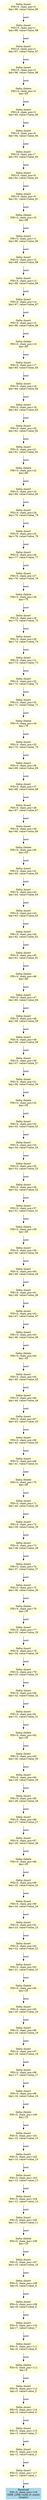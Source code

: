 digraph bwtree {
    node0[label="Delta::Insert\nPID=0, chain_pos=0\nkey=99, value=value_99"][style="filled"][color="lightyellow"][shape="ellipse"];
    node1[label="Delta::Insert\nPID=0, chain_pos=1\nkey=98, value=value_98"][style="filled"][color="lightyellow"][shape="ellipse"];
    node2[label="Delta::Insert\nPID=0, chain_pos=2\nkey=97, value=value_97"][style="filled"][color="lightyellow"][shape="ellipse"];
    node3[label="Delta::Insert\nPID=0, chain_pos=3\nkey=96, value=value_96"][style="filled"][color="lightyellow"][shape="ellipse"];
    node4[label="Delta::Delete\nPID=0, chain_pos=4\nkey=95"][style="filled"][color="lightyellow"][shape="ellipse"];
    node5[label="Delta::Insert\nPID=0, chain_pos=5\nkey=95, value=value_95"][style="filled"][color="lightyellow"][shape="ellipse"];
    node6[label="Delta::Insert\nPID=0, chain_pos=6\nkey=94, value=value_94"][style="filled"][color="lightyellow"][shape="ellipse"];
    node7[label="Delta::Insert\nPID=0, chain_pos=7\nkey=93, value=value_93"][style="filled"][color="lightyellow"][shape="ellipse"];
    node8[label="Delta::Insert\nPID=0, chain_pos=8\nkey=92, value=value_92"][style="filled"][color="lightyellow"][shape="ellipse"];
    node9[label="Delta::Insert\nPID=0, chain_pos=9\nkey=91, value=value_91"][style="filled"][color="lightyellow"][shape="ellipse"];
    node10[label="Delta::Delete\nPID=0, chain_pos=10\nkey=90"][style="filled"][color="lightyellow"][shape="ellipse"];
    node11[label="Delta::Insert\nPID=0, chain_pos=11\nkey=90, value=value_90"][style="filled"][color="lightyellow"][shape="ellipse"];
    node12[label="Delta::Insert\nPID=0, chain_pos=12\nkey=89, value=value_89"][style="filled"][color="lightyellow"][shape="ellipse"];
    node13[label="Delta::Insert\nPID=0, chain_pos=13\nkey=88, value=value_88"][style="filled"][color="lightyellow"][shape="ellipse"];
    node14[label="Delta::Insert\nPID=0, chain_pos=14\nkey=87, value=value_87"][style="filled"][color="lightyellow"][shape="ellipse"];
    node15[label="Delta::Insert\nPID=0, chain_pos=15\nkey=86, value=value_86"][style="filled"][color="lightyellow"][shape="ellipse"];
    node16[label="Delta::Delete\nPID=0, chain_pos=16\nkey=85"][style="filled"][color="lightyellow"][shape="ellipse"];
    node17[label="Delta::Insert\nPID=0, chain_pos=17\nkey=85, value=value_85"][style="filled"][color="lightyellow"][shape="ellipse"];
    node18[label="Delta::Insert\nPID=0, chain_pos=18\nkey=84, value=value_84"][style="filled"][color="lightyellow"][shape="ellipse"];
    node19[label="Delta::Insert\nPID=0, chain_pos=19\nkey=83, value=value_83"][style="filled"][color="lightyellow"][shape="ellipse"];
    node20[label="Delta::Insert\nPID=0, chain_pos=20\nkey=82, value=value_82"][style="filled"][color="lightyellow"][shape="ellipse"];
    node21[label="Delta::Insert\nPID=0, chain_pos=21\nkey=81, value=value_81"][style="filled"][color="lightyellow"][shape="ellipse"];
    node22[label="Delta::Delete\nPID=0, chain_pos=22\nkey=80"][style="filled"][color="lightyellow"][shape="ellipse"];
    node23[label="Delta::Insert\nPID=0, chain_pos=23\nkey=80, value=value_80"][style="filled"][color="lightyellow"][shape="ellipse"];
    node24[label="Delta::Insert\nPID=0, chain_pos=24\nkey=79, value=value_79"][style="filled"][color="lightyellow"][shape="ellipse"];
    node25[label="Delta::Insert\nPID=0, chain_pos=25\nkey=78, value=value_78"][style="filled"][color="lightyellow"][shape="ellipse"];
    node26[label="Delta::Insert\nPID=0, chain_pos=26\nkey=77, value=value_77"][style="filled"][color="lightyellow"][shape="ellipse"];
    node27[label="Delta::Insert\nPID=0, chain_pos=27\nkey=76, value=value_76"][style="filled"][color="lightyellow"][shape="ellipse"];
    node28[label="Delta::Delete\nPID=0, chain_pos=28\nkey=75"][style="filled"][color="lightyellow"][shape="ellipse"];
    node29[label="Delta::Insert\nPID=0, chain_pos=29\nkey=75, value=value_75"][style="filled"][color="lightyellow"][shape="ellipse"];
    node30[label="Delta::Insert\nPID=0, chain_pos=30\nkey=74, value=value_74"][style="filled"][color="lightyellow"][shape="ellipse"];
    node31[label="Delta::Insert\nPID=0, chain_pos=31\nkey=73, value=value_73"][style="filled"][color="lightyellow"][shape="ellipse"];
    node32[label="Delta::Insert\nPID=0, chain_pos=32\nkey=72, value=value_72"][style="filled"][color="lightyellow"][shape="ellipse"];
    node33[label="Delta::Insert\nPID=0, chain_pos=33\nkey=71, value=value_71"][style="filled"][color="lightyellow"][shape="ellipse"];
    node34[label="Delta::Delete\nPID=0, chain_pos=34\nkey=70"][style="filled"][color="lightyellow"][shape="ellipse"];
    node35[label="Delta::Insert\nPID=0, chain_pos=35\nkey=70, value=value_70"][style="filled"][color="lightyellow"][shape="ellipse"];
    node36[label="Delta::Insert\nPID=0, chain_pos=36\nkey=69, value=value_69"][style="filled"][color="lightyellow"][shape="ellipse"];
    node37[label="Delta::Insert\nPID=0, chain_pos=37\nkey=68, value=value_68"][style="filled"][color="lightyellow"][shape="ellipse"];
    node38[label="Delta::Insert\nPID=0, chain_pos=38\nkey=67, value=value_67"][style="filled"][color="lightyellow"][shape="ellipse"];
    node39[label="Delta::Insert\nPID=0, chain_pos=39\nkey=66, value=value_66"][style="filled"][color="lightyellow"][shape="ellipse"];
    node40[label="Delta::Delete\nPID=0, chain_pos=40\nkey=65"][style="filled"][color="lightyellow"][shape="ellipse"];
    node41[label="Delta::Insert\nPID=0, chain_pos=41\nkey=65, value=value_65"][style="filled"][color="lightyellow"][shape="ellipse"];
    node42[label="Delta::Insert\nPID=0, chain_pos=42\nkey=64, value=value_64"][style="filled"][color="lightyellow"][shape="ellipse"];
    node43[label="Delta::Insert\nPID=0, chain_pos=43\nkey=63, value=value_63"][style="filled"][color="lightyellow"][shape="ellipse"];
    node44[label="Delta::Insert\nPID=0, chain_pos=44\nkey=62, value=value_62"][style="filled"][color="lightyellow"][shape="ellipse"];
    node45[label="Delta::Insert\nPID=0, chain_pos=45\nkey=61, value=value_61"][style="filled"][color="lightyellow"][shape="ellipse"];
    node46[label="Delta::Delete\nPID=0, chain_pos=46\nkey=60"][style="filled"][color="lightyellow"][shape="ellipse"];
    node47[label="Delta::Insert\nPID=0, chain_pos=47\nkey=60, value=value_60"][style="filled"][color="lightyellow"][shape="ellipse"];
    node48[label="Delta::Insert\nPID=0, chain_pos=48\nkey=59, value=value_59"][style="filled"][color="lightyellow"][shape="ellipse"];
    node49[label="Delta::Insert\nPID=0, chain_pos=49\nkey=58, value=value_58"][style="filled"][color="lightyellow"][shape="ellipse"];
    node50[label="Delta::Insert\nPID=0, chain_pos=50\nkey=57, value=value_57"][style="filled"][color="lightyellow"][shape="ellipse"];
    node51[label="Delta::Insert\nPID=0, chain_pos=51\nkey=56, value=value_56"][style="filled"][color="lightyellow"][shape="ellipse"];
    node52[label="Delta::Delete\nPID=0, chain_pos=52\nkey=55"][style="filled"][color="lightyellow"][shape="ellipse"];
    node53[label="Delta::Insert\nPID=0, chain_pos=53\nkey=55, value=value_55"][style="filled"][color="lightyellow"][shape="ellipse"];
    node54[label="Delta::Insert\nPID=0, chain_pos=54\nkey=54, value=value_54"][style="filled"][color="lightyellow"][shape="ellipse"];
    node55[label="Delta::Insert\nPID=0, chain_pos=55\nkey=53, value=value_53"][style="filled"][color="lightyellow"][shape="ellipse"];
    node56[label="Delta::Insert\nPID=0, chain_pos=56\nkey=52, value=value_52"][style="filled"][color="lightyellow"][shape="ellipse"];
    node57[label="Delta::Insert\nPID=0, chain_pos=57\nkey=51, value=value_51"][style="filled"][color="lightyellow"][shape="ellipse"];
    node58[label="Delta::Delete\nPID=0, chain_pos=58\nkey=50"][style="filled"][color="lightyellow"][shape="ellipse"];
    node59[label="Delta::Insert\nPID=0, chain_pos=59\nkey=50, value=value_50"][style="filled"][color="lightyellow"][shape="ellipse"];
    node60[label="Delta::Insert\nPID=0, chain_pos=60\nkey=49, value=value_49"][style="filled"][color="lightyellow"][shape="ellipse"];
    node61[label="Delta::Insert\nPID=0, chain_pos=61\nkey=48, value=value_48"][style="filled"][color="lightyellow"][shape="ellipse"];
    node62[label="Delta::Insert\nPID=0, chain_pos=62\nkey=47, value=value_47"][style="filled"][color="lightyellow"][shape="ellipse"];
    node63[label="Delta::Insert\nPID=0, chain_pos=63\nkey=46, value=value_46"][style="filled"][color="lightyellow"][shape="ellipse"];
    node64[label="Delta::Delete\nPID=0, chain_pos=64\nkey=45"][style="filled"][color="lightyellow"][shape="ellipse"];
    node65[label="Delta::Insert\nPID=0, chain_pos=65\nkey=45, value=value_45"][style="filled"][color="lightyellow"][shape="ellipse"];
    node66[label="Delta::Insert\nPID=0, chain_pos=66\nkey=44, value=value_44"][style="filled"][color="lightyellow"][shape="ellipse"];
    node67[label="Delta::Insert\nPID=0, chain_pos=67\nkey=43, value=value_43"][style="filled"][color="lightyellow"][shape="ellipse"];
    node68[label="Delta::Insert\nPID=0, chain_pos=68\nkey=42, value=value_42"][style="filled"][color="lightyellow"][shape="ellipse"];
    node69[label="Delta::Insert\nPID=0, chain_pos=69\nkey=41, value=value_41"][style="filled"][color="lightyellow"][shape="ellipse"];
    node70[label="Delta::Delete\nPID=0, chain_pos=70\nkey=40"][style="filled"][color="lightyellow"][shape="ellipse"];
    node71[label="Delta::Insert\nPID=0, chain_pos=71\nkey=40, value=value_40"][style="filled"][color="lightyellow"][shape="ellipse"];
    node72[label="Delta::Insert\nPID=0, chain_pos=72\nkey=39, value=value_39"][style="filled"][color="lightyellow"][shape="ellipse"];
    node73[label="Delta::Insert\nPID=0, chain_pos=73\nkey=38, value=value_38"][style="filled"][color="lightyellow"][shape="ellipse"];
    node74[label="Delta::Insert\nPID=0, chain_pos=74\nkey=37, value=value_37"][style="filled"][color="lightyellow"][shape="ellipse"];
    node75[label="Delta::Insert\nPID=0, chain_pos=75\nkey=36, value=value_36"][style="filled"][color="lightyellow"][shape="ellipse"];
    node76[label="Delta::Delete\nPID=0, chain_pos=76\nkey=35"][style="filled"][color="lightyellow"][shape="ellipse"];
    node77[label="Delta::Insert\nPID=0, chain_pos=77\nkey=35, value=value_35"][style="filled"][color="lightyellow"][shape="ellipse"];
    node78[label="Delta::Insert\nPID=0, chain_pos=78\nkey=34, value=value_34"][style="filled"][color="lightyellow"][shape="ellipse"];
    node79[label="Delta::Insert\nPID=0, chain_pos=79\nkey=33, value=value_33"][style="filled"][color="lightyellow"][shape="ellipse"];
    node80[label="Delta::Insert\nPID=0, chain_pos=80\nkey=32, value=value_32"][style="filled"][color="lightyellow"][shape="ellipse"];
    node81[label="Delta::Insert\nPID=0, chain_pos=81\nkey=31, value=value_31"][style="filled"][color="lightyellow"][shape="ellipse"];
    node82[label="Delta::Delete\nPID=0, chain_pos=82\nkey=30"][style="filled"][color="lightyellow"][shape="ellipse"];
    node83[label="Delta::Insert\nPID=0, chain_pos=83\nkey=30, value=value_30"][style="filled"][color="lightyellow"][shape="ellipse"];
    node84[label="Delta::Insert\nPID=0, chain_pos=84\nkey=29, value=value_29"][style="filled"][color="lightyellow"][shape="ellipse"];
    node85[label="Delta::Insert\nPID=0, chain_pos=85\nkey=28, value=value_28"][style="filled"][color="lightyellow"][shape="ellipse"];
    node86[label="Delta::Insert\nPID=0, chain_pos=86\nkey=27, value=value_27"][style="filled"][color="lightyellow"][shape="ellipse"];
    node87[label="Delta::Insert\nPID=0, chain_pos=87\nkey=26, value=value_26"][style="filled"][color="lightyellow"][shape="ellipse"];
    node88[label="Delta::Delete\nPID=0, chain_pos=88\nkey=25"][style="filled"][color="lightyellow"][shape="ellipse"];
    node89[label="Delta::Insert\nPID=0, chain_pos=89\nkey=25, value=value_25"][style="filled"][color="lightyellow"][shape="ellipse"];
    node90[label="Delta::Insert\nPID=0, chain_pos=90\nkey=24, value=value_24"][style="filled"][color="lightyellow"][shape="ellipse"];
    node91[label="Delta::Insert\nPID=0, chain_pos=91\nkey=23, value=value_23"][style="filled"][color="lightyellow"][shape="ellipse"];
    node92[label="Delta::Insert\nPID=0, chain_pos=92\nkey=22, value=value_22"][style="filled"][color="lightyellow"][shape="ellipse"];
    node93[label="Delta::Insert\nPID=0, chain_pos=93\nkey=21, value=value_21"][style="filled"][color="lightyellow"][shape="ellipse"];
    node94[label="Delta::Delete\nPID=0, chain_pos=94\nkey=20"][style="filled"][color="lightyellow"][shape="ellipse"];
    node95[label="Delta::Insert\nPID=0, chain_pos=95\nkey=20, value=value_20"][style="filled"][color="lightyellow"][shape="ellipse"];
    node96[label="Delta::Insert\nPID=0, chain_pos=96\nkey=19, value=value_19"][style="filled"][color="lightyellow"][shape="ellipse"];
    node97[label="Delta::Insert\nPID=0, chain_pos=97\nkey=18, value=value_18"][style="filled"][color="lightyellow"][shape="ellipse"];
    node98[label="Delta::Insert\nPID=0, chain_pos=98\nkey=17, value=value_17"][style="filled"][color="lightyellow"][shape="ellipse"];
    node99[label="Delta::Insert\nPID=0, chain_pos=99\nkey=16, value=value_16"][style="filled"][color="lightyellow"][shape="ellipse"];
    node100[label="Delta::Delete\nPID=0, chain_pos=100\nkey=15"][style="filled"][color="lightyellow"][shape="ellipse"];
    node101[label="Delta::Insert\nPID=0, chain_pos=101\nkey=15, value=value_15"][style="filled"][color="lightyellow"][shape="ellipse"];
    node102[label="Delta::Insert\nPID=0, chain_pos=102\nkey=14, value=value_14"][style="filled"][color="lightyellow"][shape="ellipse"];
    node103[label="Delta::Insert\nPID=0, chain_pos=103\nkey=13, value=value_13"][style="filled"][color="lightyellow"][shape="ellipse"];
    node104[label="Delta::Insert\nPID=0, chain_pos=104\nkey=12, value=value_12"][style="filled"][color="lightyellow"][shape="ellipse"];
    node105[label="Delta::Insert\nPID=0, chain_pos=105\nkey=11, value=value_11"][style="filled"][color="lightyellow"][shape="ellipse"];
    node106[label="Delta::Delete\nPID=0, chain_pos=106\nkey=10"][style="filled"][color="lightyellow"][shape="ellipse"];
    node107[label="Delta::Insert\nPID=0, chain_pos=107\nkey=10, value=value_10"][style="filled"][color="lightyellow"][shape="ellipse"];
    node108[label="Delta::Insert\nPID=0, chain_pos=108\nkey=9, value=value_9"][style="filled"][color="lightyellow"][shape="ellipse"];
    node109[label="Delta::Insert\nPID=0, chain_pos=109\nkey=8, value=value_8"][style="filled"][color="lightyellow"][shape="ellipse"];
    node110[label="Delta::Insert\nPID=0, chain_pos=110\nkey=7, value=value_7"][style="filled"][color="lightyellow"][shape="ellipse"];
    node111[label="Delta::Insert\nPID=0, chain_pos=111\nkey=6, value=value_6"][style="filled"][color="lightyellow"][shape="ellipse"];
    node112[label="Delta::Delete\nPID=0, chain_pos=112\nkey=5"][style="filled"][color="lightyellow"][shape="ellipse"];
    node113[label="Delta::Insert\nPID=0, chain_pos=113\nkey=5, value=value_5"][style="filled"][color="lightyellow"][shape="ellipse"];
    node114[label="Delta::Insert\nPID=0, chain_pos=114\nkey=4, value=value_4"][style="filled"][color="lightyellow"][shape="ellipse"];
    node115[label="Delta::Insert\nPID=0, chain_pos=115\nkey=3, value=value_3"][style="filled"][color="lightyellow"][shape="ellipse"];
    node116[label="Delta::Insert\nPID=0, chain_pos=116\nkey=2, value=value_2"][style="filled"][color="lightyellow"][shape="ellipse"];
    node117[label="Delta::Insert\nPID=0, chain_pos=117\nkey=1, value=value_1"][style="filled"][color="lightyellow"][shape="ellipse"];
    node118[label="BaseLeaf\nPID=0, chain_pos=118\nSIDE_LINK=none (0 count)\n[empty]"][style="filled"][color="lightblue"][shape="box"];
    node117 -> node118[label="next"];
    node116 -> node117[label="next"];
    node115 -> node116[label="next"];
    node114 -> node115[label="next"];
    node113 -> node114[label="next"];
    node112 -> node113[label="next"];
    node111 -> node112[label="next"];
    node110 -> node111[label="next"];
    node109 -> node110[label="next"];
    node108 -> node109[label="next"];
    node107 -> node108[label="next"];
    node106 -> node107[label="next"];
    node105 -> node106[label="next"];
    node104 -> node105[label="next"];
    node103 -> node104[label="next"];
    node102 -> node103[label="next"];
    node101 -> node102[label="next"];
    node100 -> node101[label="next"];
    node99 -> node100[label="next"];
    node98 -> node99[label="next"];
    node97 -> node98[label="next"];
    node96 -> node97[label="next"];
    node95 -> node96[label="next"];
    node94 -> node95[label="next"];
    node93 -> node94[label="next"];
    node92 -> node93[label="next"];
    node91 -> node92[label="next"];
    node90 -> node91[label="next"];
    node89 -> node90[label="next"];
    node88 -> node89[label="next"];
    node87 -> node88[label="next"];
    node86 -> node87[label="next"];
    node85 -> node86[label="next"];
    node84 -> node85[label="next"];
    node83 -> node84[label="next"];
    node82 -> node83[label="next"];
    node81 -> node82[label="next"];
    node80 -> node81[label="next"];
    node79 -> node80[label="next"];
    node78 -> node79[label="next"];
    node77 -> node78[label="next"];
    node76 -> node77[label="next"];
    node75 -> node76[label="next"];
    node74 -> node75[label="next"];
    node73 -> node74[label="next"];
    node72 -> node73[label="next"];
    node71 -> node72[label="next"];
    node70 -> node71[label="next"];
    node69 -> node70[label="next"];
    node68 -> node69[label="next"];
    node67 -> node68[label="next"];
    node66 -> node67[label="next"];
    node65 -> node66[label="next"];
    node64 -> node65[label="next"];
    node63 -> node64[label="next"];
    node62 -> node63[label="next"];
    node61 -> node62[label="next"];
    node60 -> node61[label="next"];
    node59 -> node60[label="next"];
    node58 -> node59[label="next"];
    node57 -> node58[label="next"];
    node56 -> node57[label="next"];
    node55 -> node56[label="next"];
    node54 -> node55[label="next"];
    node53 -> node54[label="next"];
    node52 -> node53[label="next"];
    node51 -> node52[label="next"];
    node50 -> node51[label="next"];
    node49 -> node50[label="next"];
    node48 -> node49[label="next"];
    node47 -> node48[label="next"];
    node46 -> node47[label="next"];
    node45 -> node46[label="next"];
    node44 -> node45[label="next"];
    node43 -> node44[label="next"];
    node42 -> node43[label="next"];
    node41 -> node42[label="next"];
    node40 -> node41[label="next"];
    node39 -> node40[label="next"];
    node38 -> node39[label="next"];
    node37 -> node38[label="next"];
    node36 -> node37[label="next"];
    node35 -> node36[label="next"];
    node34 -> node35[label="next"];
    node33 -> node34[label="next"];
    node32 -> node33[label="next"];
    node31 -> node32[label="next"];
    node30 -> node31[label="next"];
    node29 -> node30[label="next"];
    node28 -> node29[label="next"];
    node27 -> node28[label="next"];
    node26 -> node27[label="next"];
    node25 -> node26[label="next"];
    node24 -> node25[label="next"];
    node23 -> node24[label="next"];
    node22 -> node23[label="next"];
    node21 -> node22[label="next"];
    node20 -> node21[label="next"];
    node19 -> node20[label="next"];
    node18 -> node19[label="next"];
    node17 -> node18[label="next"];
    node16 -> node17[label="next"];
    node15 -> node16[label="next"];
    node14 -> node15[label="next"];
    node13 -> node14[label="next"];
    node12 -> node13[label="next"];
    node11 -> node12[label="next"];
    node10 -> node11[label="next"];
    node9 -> node10[label="next"];
    node8 -> node9[label="next"];
    node7 -> node8[label="next"];
    node6 -> node7[label="next"];
    node5 -> node6[label="next"];
    node4 -> node5[label="next"];
    node3 -> node4[label="next"];
    node2 -> node3[label="next"];
    node1 -> node2[label="next"];
    node0 -> node1[label="next"];
}
